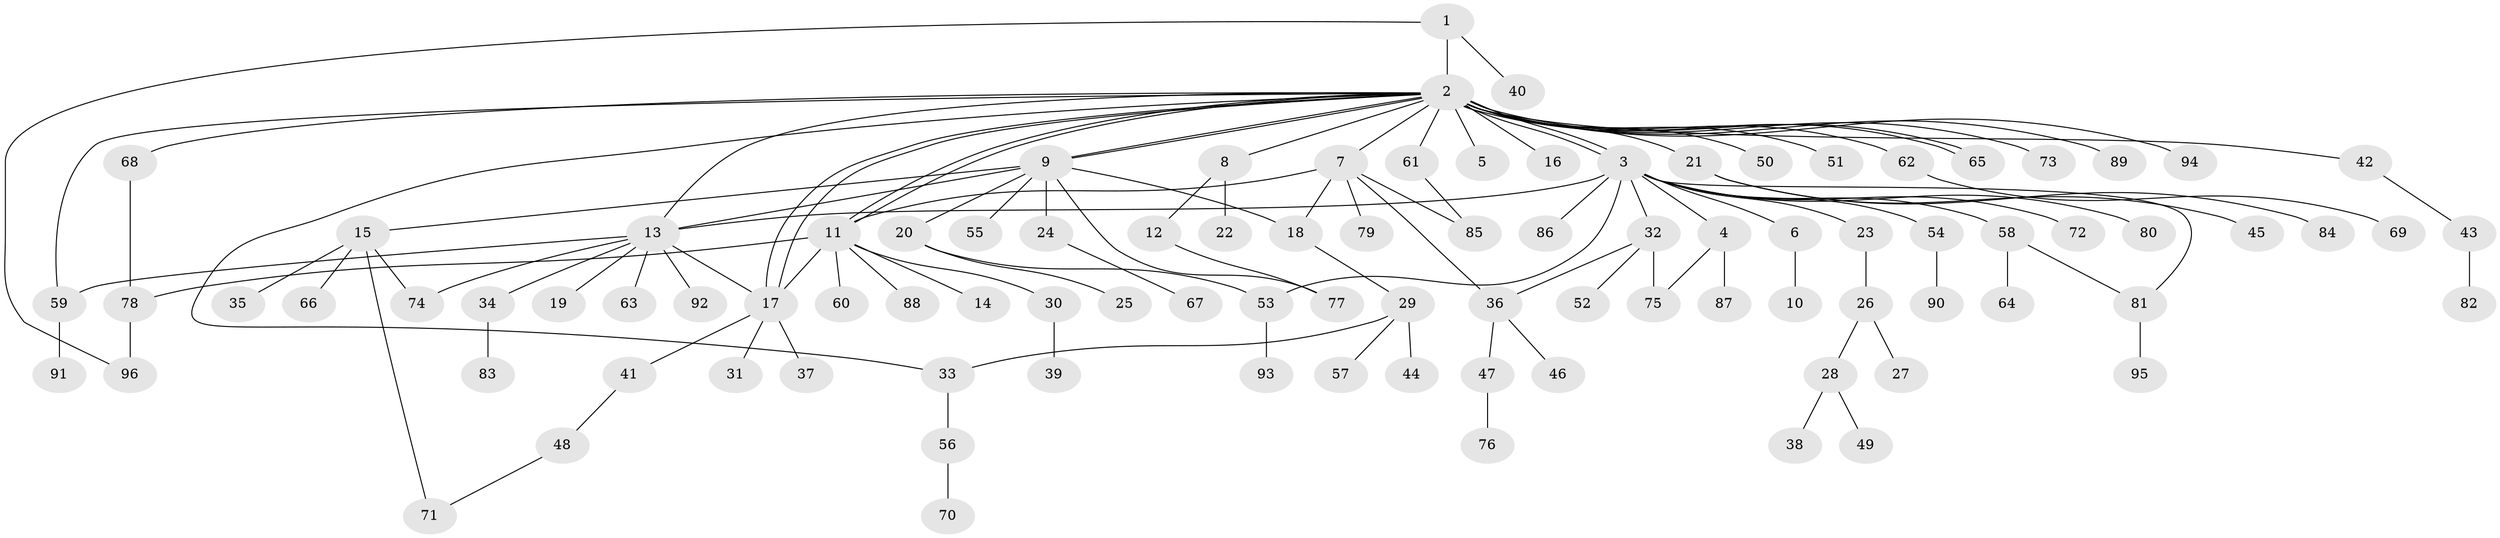 // Generated by graph-tools (version 1.1) at 2025/26/03/09/25 03:26:02]
// undirected, 96 vertices, 118 edges
graph export_dot {
graph [start="1"]
  node [color=gray90,style=filled];
  1;
  2;
  3;
  4;
  5;
  6;
  7;
  8;
  9;
  10;
  11;
  12;
  13;
  14;
  15;
  16;
  17;
  18;
  19;
  20;
  21;
  22;
  23;
  24;
  25;
  26;
  27;
  28;
  29;
  30;
  31;
  32;
  33;
  34;
  35;
  36;
  37;
  38;
  39;
  40;
  41;
  42;
  43;
  44;
  45;
  46;
  47;
  48;
  49;
  50;
  51;
  52;
  53;
  54;
  55;
  56;
  57;
  58;
  59;
  60;
  61;
  62;
  63;
  64;
  65;
  66;
  67;
  68;
  69;
  70;
  71;
  72;
  73;
  74;
  75;
  76;
  77;
  78;
  79;
  80;
  81;
  82;
  83;
  84;
  85;
  86;
  87;
  88;
  89;
  90;
  91;
  92;
  93;
  94;
  95;
  96;
  1 -- 2;
  1 -- 40;
  1 -- 96;
  2 -- 3;
  2 -- 3;
  2 -- 5;
  2 -- 7;
  2 -- 8;
  2 -- 9;
  2 -- 9;
  2 -- 11;
  2 -- 11;
  2 -- 13;
  2 -- 16;
  2 -- 17;
  2 -- 17;
  2 -- 21;
  2 -- 33;
  2 -- 42;
  2 -- 50;
  2 -- 51;
  2 -- 59;
  2 -- 61;
  2 -- 62;
  2 -- 65;
  2 -- 65;
  2 -- 68;
  2 -- 73;
  2 -- 89;
  2 -- 94;
  3 -- 4;
  3 -- 6;
  3 -- 13;
  3 -- 23;
  3 -- 32;
  3 -- 53;
  3 -- 54;
  3 -- 58;
  3 -- 72;
  3 -- 80;
  3 -- 81;
  3 -- 86;
  4 -- 75;
  4 -- 87;
  6 -- 10;
  7 -- 11;
  7 -- 18;
  7 -- 36;
  7 -- 79;
  7 -- 85;
  8 -- 12;
  8 -- 22;
  9 -- 13;
  9 -- 15;
  9 -- 18;
  9 -- 20;
  9 -- 24;
  9 -- 55;
  9 -- 77;
  11 -- 14;
  11 -- 17;
  11 -- 30;
  11 -- 60;
  11 -- 78;
  11 -- 88;
  12 -- 77;
  13 -- 17;
  13 -- 19;
  13 -- 34;
  13 -- 59;
  13 -- 63;
  13 -- 74;
  13 -- 92;
  15 -- 35;
  15 -- 66;
  15 -- 71;
  15 -- 74;
  17 -- 31;
  17 -- 37;
  17 -- 41;
  18 -- 29;
  20 -- 25;
  20 -- 53;
  21 -- 45;
  21 -- 84;
  23 -- 26;
  24 -- 67;
  26 -- 27;
  26 -- 28;
  28 -- 38;
  28 -- 49;
  29 -- 33;
  29 -- 44;
  29 -- 57;
  30 -- 39;
  32 -- 36;
  32 -- 52;
  32 -- 75;
  33 -- 56;
  34 -- 83;
  36 -- 46;
  36 -- 47;
  41 -- 48;
  42 -- 43;
  43 -- 82;
  47 -- 76;
  48 -- 71;
  53 -- 93;
  54 -- 90;
  56 -- 70;
  58 -- 64;
  58 -- 81;
  59 -- 91;
  61 -- 85;
  62 -- 69;
  68 -- 78;
  78 -- 96;
  81 -- 95;
}
